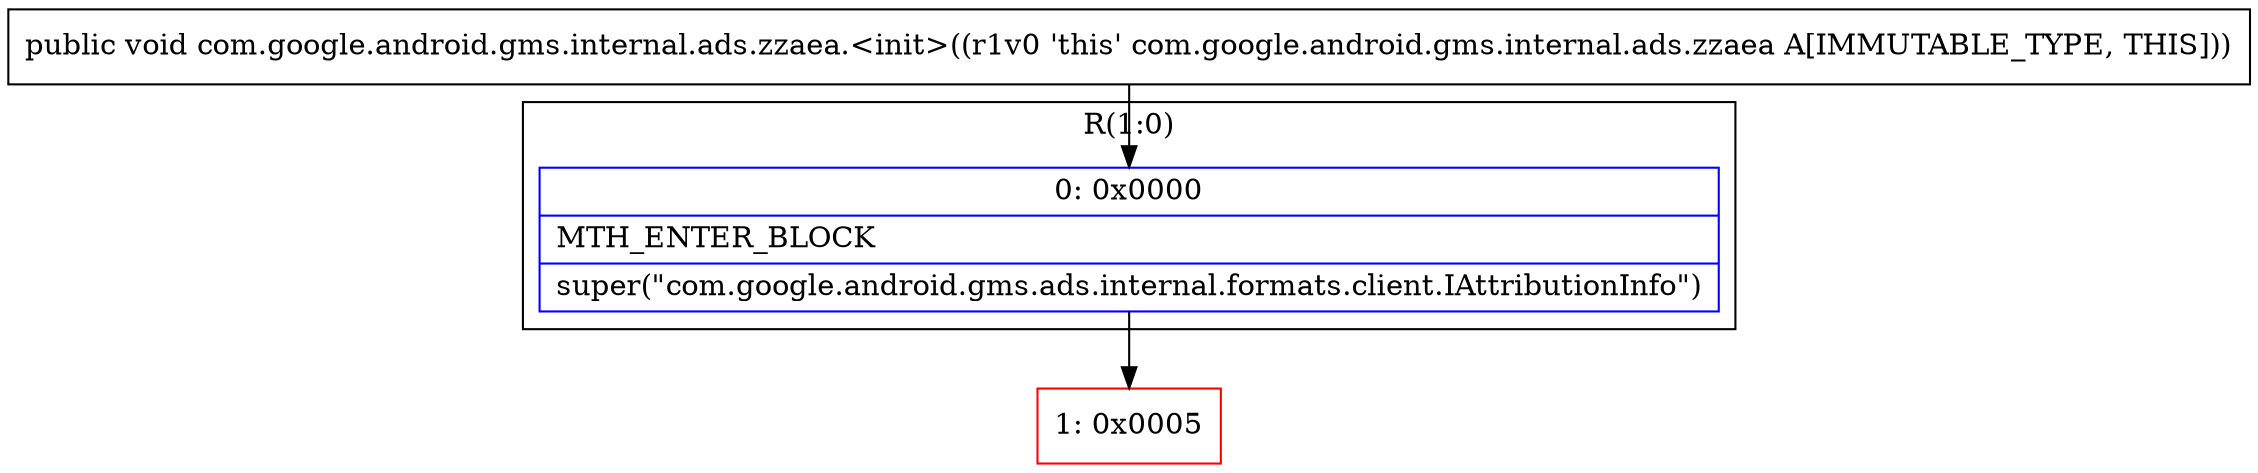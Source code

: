 digraph "CFG forcom.google.android.gms.internal.ads.zzaea.\<init\>()V" {
subgraph cluster_Region_1868050217 {
label = "R(1:0)";
node [shape=record,color=blue];
Node_0 [shape=record,label="{0\:\ 0x0000|MTH_ENTER_BLOCK\l|super(\"com.google.android.gms.ads.internal.formats.client.IAttributionInfo\")\l}"];
}
Node_1 [shape=record,color=red,label="{1\:\ 0x0005}"];
MethodNode[shape=record,label="{public void com.google.android.gms.internal.ads.zzaea.\<init\>((r1v0 'this' com.google.android.gms.internal.ads.zzaea A[IMMUTABLE_TYPE, THIS])) }"];
MethodNode -> Node_0;
Node_0 -> Node_1;
}

